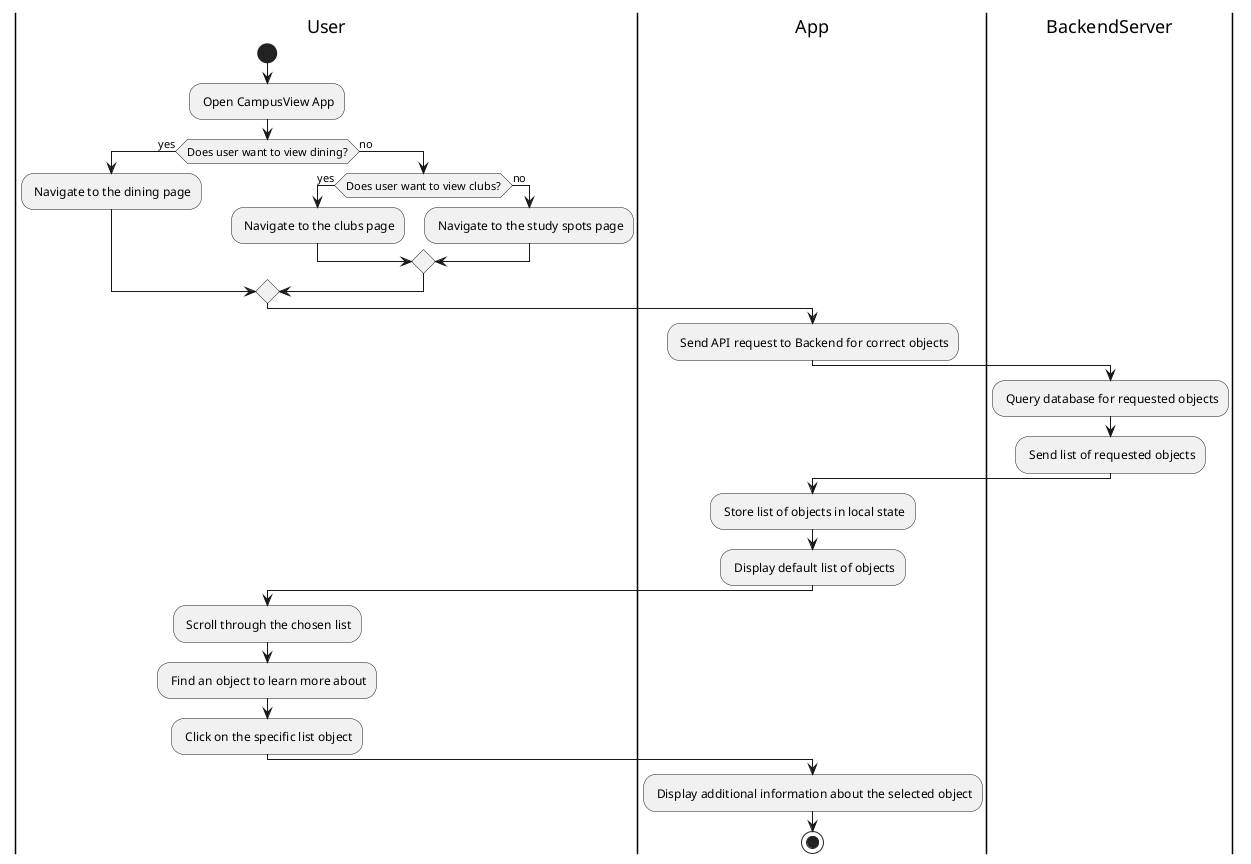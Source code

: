 @startuml click_card_to_view_more_info

|User|
start
: Open CampusView App;
if (Does user want to view dining?) then (yes)
    : Navigate to the dining page; 
    ' The homepage is already on dining *tab* so there is no navigation
else (no)
    if (Does user want to view clubs?) then (yes)
        : Navigate to the clubs page;
    else (no)
        : Navigate to the study spots page;
    endif
    ' the app needs to display an updated page based on this behavior
endif

|App|

: Send API request to Backend for correct objects;
' specify what correct means, perhaps up-to-date?

|BackendServer|
: Query database for requested objects;
: Send list of requested objects;
' maybe more detail? could just rip from mine in filter_dining_hall or
' search_specific_restaurant

|App|
: Store list of objects in local state;
: Display default list of objects;

|User|
: Scroll through the chosen list;
: Find an object to learn more about;
: Click on the specific list object;

|App|
: Display additional information about the selected object;
' Display page?

'Reconcile at end to show the end product of the workflow with the user.

stop

@enduml